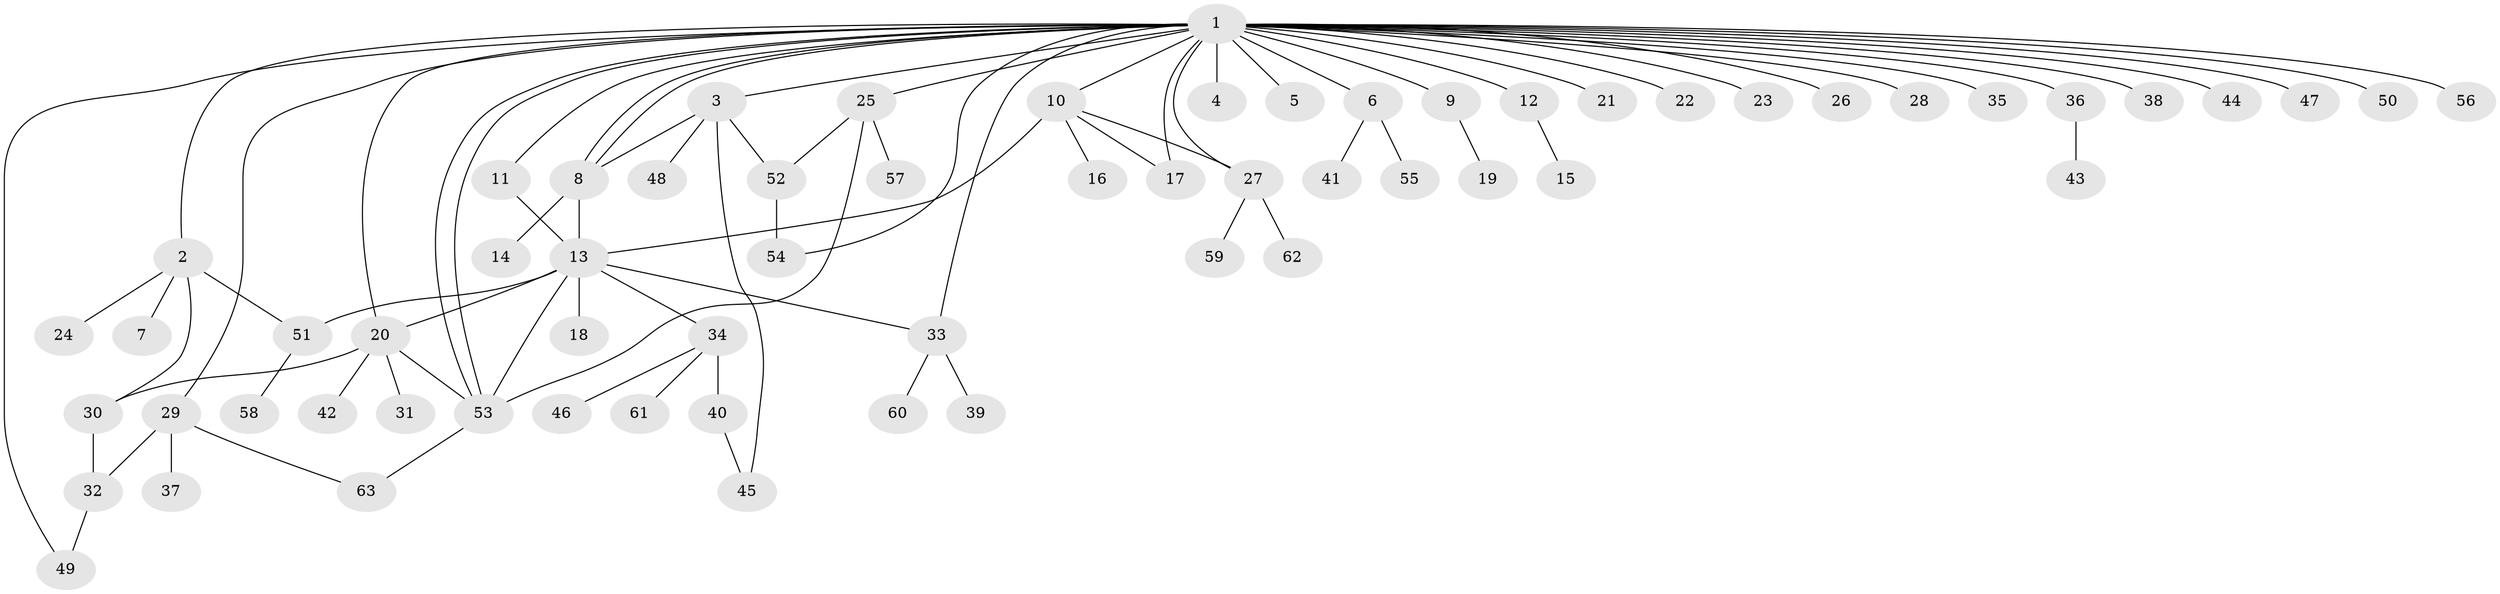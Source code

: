 // coarse degree distribution, {32: 0.021739130434782608, 4: 0.08695652173913043, 1: 0.5434782608695652, 2: 0.13043478260869565, 11: 0.021739130434782608, 5: 0.021739130434782608, 3: 0.15217391304347827, 6: 0.021739130434782608}
// Generated by graph-tools (version 1.1) at 2025/51/02/27/25 19:51:58]
// undirected, 63 vertices, 82 edges
graph export_dot {
graph [start="1"]
  node [color=gray90,style=filled];
  1;
  2;
  3;
  4;
  5;
  6;
  7;
  8;
  9;
  10;
  11;
  12;
  13;
  14;
  15;
  16;
  17;
  18;
  19;
  20;
  21;
  22;
  23;
  24;
  25;
  26;
  27;
  28;
  29;
  30;
  31;
  32;
  33;
  34;
  35;
  36;
  37;
  38;
  39;
  40;
  41;
  42;
  43;
  44;
  45;
  46;
  47;
  48;
  49;
  50;
  51;
  52;
  53;
  54;
  55;
  56;
  57;
  58;
  59;
  60;
  61;
  62;
  63;
  1 -- 2;
  1 -- 3;
  1 -- 4;
  1 -- 5;
  1 -- 6;
  1 -- 8;
  1 -- 8;
  1 -- 9;
  1 -- 10;
  1 -- 11;
  1 -- 12;
  1 -- 17;
  1 -- 20;
  1 -- 21;
  1 -- 22;
  1 -- 23;
  1 -- 25;
  1 -- 26;
  1 -- 27;
  1 -- 28;
  1 -- 29;
  1 -- 33;
  1 -- 35;
  1 -- 36;
  1 -- 38;
  1 -- 44;
  1 -- 47;
  1 -- 49;
  1 -- 50;
  1 -- 53;
  1 -- 53;
  1 -- 54;
  1 -- 56;
  2 -- 7;
  2 -- 24;
  2 -- 30;
  2 -- 51;
  3 -- 8;
  3 -- 45;
  3 -- 48;
  3 -- 52;
  6 -- 41;
  6 -- 55;
  8 -- 13;
  8 -- 14;
  9 -- 19;
  10 -- 13;
  10 -- 16;
  10 -- 17;
  10 -- 27;
  11 -- 13;
  12 -- 15;
  13 -- 18;
  13 -- 20;
  13 -- 33;
  13 -- 34;
  13 -- 51;
  13 -- 53;
  20 -- 30;
  20 -- 31;
  20 -- 42;
  20 -- 53;
  25 -- 52;
  25 -- 53;
  25 -- 57;
  27 -- 59;
  27 -- 62;
  29 -- 32;
  29 -- 37;
  29 -- 63;
  30 -- 32;
  32 -- 49;
  33 -- 39;
  33 -- 60;
  34 -- 40;
  34 -- 46;
  34 -- 61;
  36 -- 43;
  40 -- 45;
  51 -- 58;
  52 -- 54;
  53 -- 63;
}
